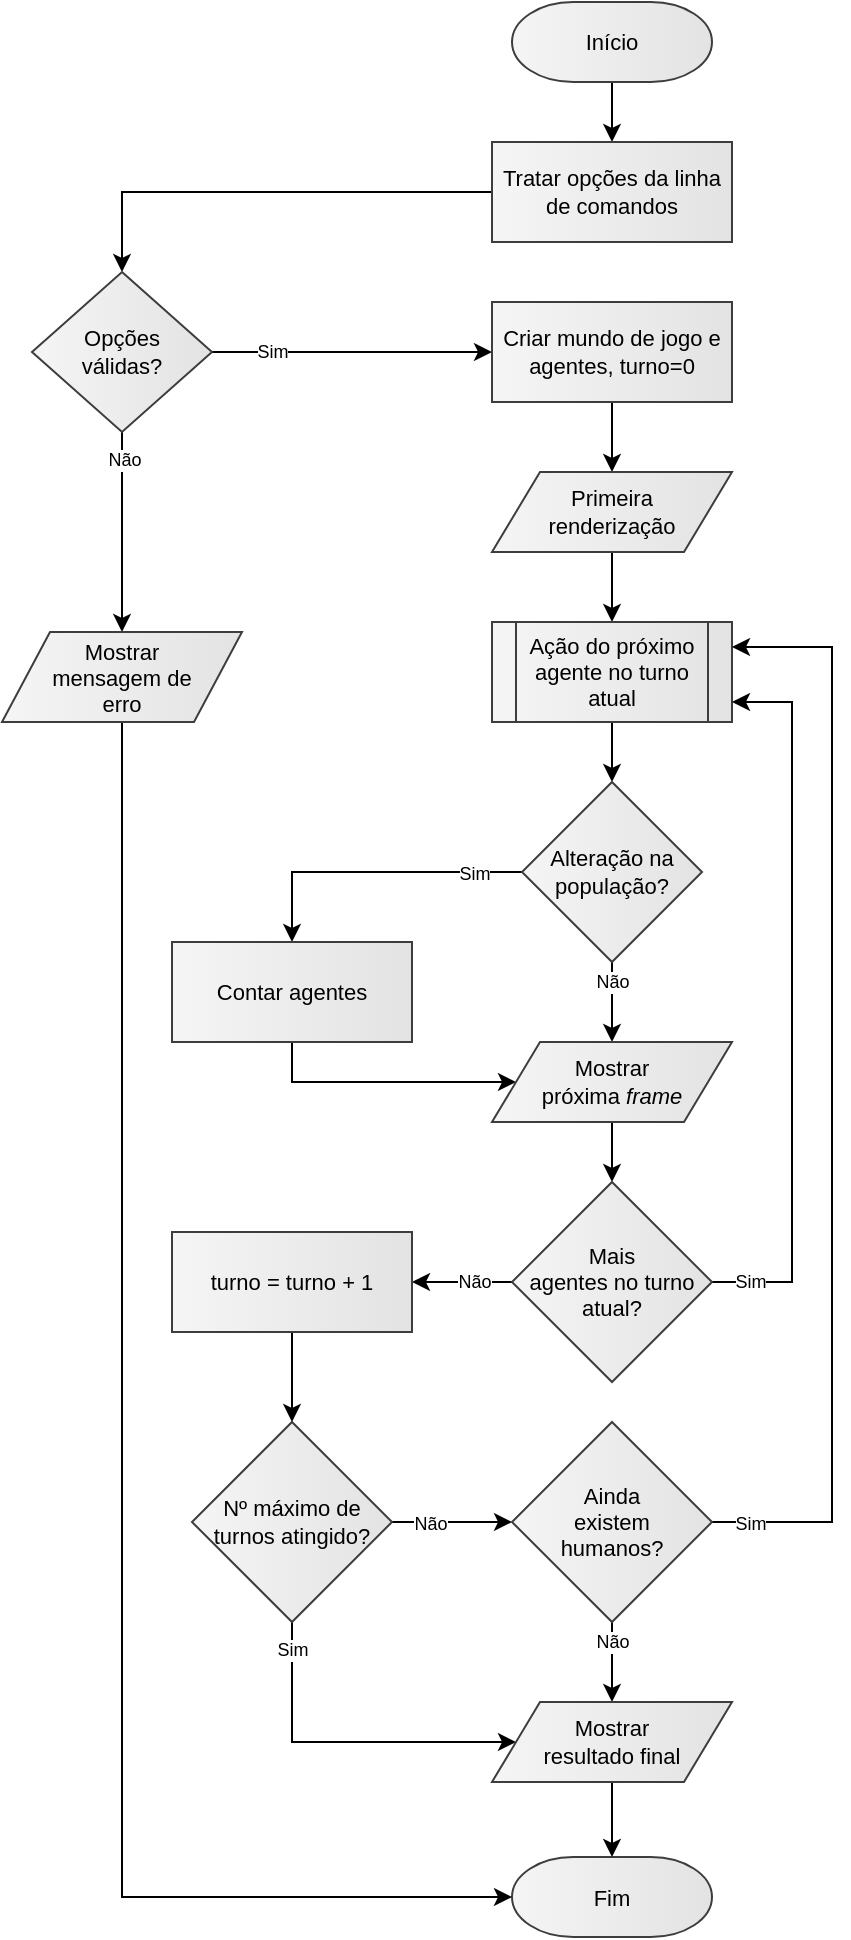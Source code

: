<mxfile version="11.2.1" type="device" pages="1"><diagram id="GH5Ox7zEfGl5Hxx5zDjO" name="Page-1"><mxGraphModel dx="1136" dy="583" grid="1" gridSize="10" guides="1" tooltips="1" connect="1" arrows="1" fold="1" page="1" pageScale="1" pageWidth="827" pageHeight="1169" math="0" shadow="0"><root><mxCell id="0"/><mxCell id="1" parent="0"/><mxCell id="vKBYrncKr73AeS72Ejnm-9" style="edgeStyle=orthogonalEdgeStyle;rounded=0;orthogonalLoop=1;jettySize=auto;html=1;entryX=0.5;entryY=0;entryDx=0;entryDy=0;" edge="1" parent="1" source="vKBYrncKr73AeS72Ejnm-1" target="vKBYrncKr73AeS72Ejnm-5"><mxGeometry relative="1" as="geometry"/></mxCell><mxCell id="vKBYrncKr73AeS72Ejnm-1" value="Início" style="strokeWidth=1;html=1;shape=mxgraph.flowchart.terminator;whiteSpace=wrap;fillColor=#f5f5f5;strokeColor=#3D3D3D;gradientColor=#E3E3E3;gradientDirection=east;shadow=0;fontStyle=0;fontFamily=Helvetica;fontSize=11;" vertex="1" parent="1"><mxGeometry x="290" y="80" width="100" height="40" as="geometry"/></mxCell><mxCell id="vKBYrncKr73AeS72Ejnm-2" value="Fim" style="strokeWidth=1;html=1;shape=mxgraph.flowchart.terminator;whiteSpace=wrap;fillColor=#f5f5f5;strokeColor=#3D3D3D;gradientColor=#E3E3E3;gradientDirection=east;shadow=0;fontStyle=0;fontFamily=Helvetica;fontSize=11;" vertex="1" parent="1"><mxGeometry x="290" y="1007.5" width="100" height="40" as="geometry"/></mxCell><mxCell id="vKBYrncKr73AeS72Ejnm-11" style="edgeStyle=orthogonalEdgeStyle;rounded=0;orthogonalLoop=1;jettySize=auto;html=1;exitX=0;exitY=0.5;exitDx=0;exitDy=0;entryX=0.5;entryY=0;entryDx=0;entryDy=0;entryPerimeter=0;" edge="1" parent="1" source="vKBYrncKr73AeS72Ejnm-5" target="vKBYrncKr73AeS72Ejnm-6"><mxGeometry relative="1" as="geometry"/></mxCell><mxCell id="vKBYrncKr73AeS72Ejnm-5" value="&lt;span style=&quot;white-space: normal; font-size: 11px;&quot;&gt;Tratar opções da linha de comandos&lt;/span&gt;" style="rounded=0;whiteSpace=wrap;html=1;strokeWidth=1;fillColor=#f5f5f5;strokeColor=#3D3D3D;gradientColor=#E3E3E3;gradientDirection=east;shadow=0;fontStyle=0;fontFamily=Helvetica;fontSize=11;" vertex="1" parent="1"><mxGeometry x="280" y="150" width="120" height="50" as="geometry"/></mxCell><mxCell id="vKBYrncKr73AeS72Ejnm-16" style="edgeStyle=orthogonalEdgeStyle;rounded=0;orthogonalLoop=1;jettySize=auto;html=1;exitX=1;exitY=0.5;exitDx=0;exitDy=0;exitPerimeter=0;entryX=0;entryY=0.5;entryDx=0;entryDy=0;" edge="1" parent="1" source="vKBYrncKr73AeS72Ejnm-6" target="vKBYrncKr73AeS72Ejnm-12"><mxGeometry relative="1" as="geometry"/></mxCell><mxCell id="vKBYrncKr73AeS72Ejnm-17" value="Sim" style="text;html=1;resizable=0;points=[];align=center;verticalAlign=middle;labelBackgroundColor=#ffffff;fontSize=9;" vertex="1" connectable="0" parent="vKBYrncKr73AeS72Ejnm-16"><mxGeometry x="-0.3" y="-2" relative="1" as="geometry"><mxPoint x="-19" y="-2" as="offset"/></mxGeometry></mxCell><mxCell id="vKBYrncKr73AeS72Ejnm-69" style="edgeStyle=orthogonalEdgeStyle;rounded=0;orthogonalLoop=1;jettySize=auto;html=1;exitX=0.5;exitY=1;exitDx=0;exitDy=0;exitPerimeter=0;entryX=0.5;entryY=0;entryDx=0;entryDy=0;" edge="1" parent="1" source="vKBYrncKr73AeS72Ejnm-6" target="vKBYrncKr73AeS72Ejnm-68"><mxGeometry relative="1" as="geometry"/></mxCell><mxCell id="vKBYrncKr73AeS72Ejnm-70" value="Não" style="text;html=1;resizable=0;points=[];align=center;verticalAlign=middle;labelBackgroundColor=#ffffff;fontSize=9;" vertex="1" connectable="0" parent="vKBYrncKr73AeS72Ejnm-69"><mxGeometry x="-0.717" y="1" relative="1" as="geometry"><mxPoint as="offset"/></mxGeometry></mxCell><mxCell id="vKBYrncKr73AeS72Ejnm-6" value="Opções&lt;br style=&quot;font-size: 11px;&quot;&gt;válidas?" style="strokeWidth=1;html=1;shape=mxgraph.flowchart.decision;whiteSpace=wrap;fillColor=#f5f5f5;strokeColor=#3D3D3D;gradientColor=#E3E3E3;gradientDirection=east;shadow=0;fontStyle=0;fontFamily=Helvetica;fontSize=11;" vertex="1" parent="1"><mxGeometry x="50" y="215" width="90" height="80" as="geometry"/></mxCell><mxCell id="vKBYrncKr73AeS72Ejnm-15" style="edgeStyle=orthogonalEdgeStyle;rounded=0;orthogonalLoop=1;jettySize=auto;html=1;exitX=0.5;exitY=1;exitDx=0;exitDy=0;entryX=0.5;entryY=0;entryDx=0;entryDy=0;" edge="1" parent="1" source="vKBYrncKr73AeS72Ejnm-12" target="vKBYrncKr73AeS72Ejnm-39"><mxGeometry relative="1" as="geometry"><mxPoint x="339.857" y="310" as="targetPoint"/></mxGeometry></mxCell><mxCell id="vKBYrncKr73AeS72Ejnm-12" value="&lt;span style=&quot;white-space: normal; font-size: 11px;&quot;&gt;Criar mundo de jogo e agentes, turno=0&lt;/span&gt;" style="rounded=0;whiteSpace=wrap;html=1;strokeWidth=1;fillColor=#f5f5f5;strokeColor=#3D3D3D;gradientColor=#E3E3E3;gradientDirection=east;shadow=0;fontStyle=0;fontFamily=Helvetica;fontSize=11;" vertex="1" parent="1"><mxGeometry x="280" y="230" width="120" height="50" as="geometry"/></mxCell><mxCell id="vKBYrncKr73AeS72Ejnm-21" style="edgeStyle=orthogonalEdgeStyle;rounded=0;orthogonalLoop=1;jettySize=auto;html=1;exitX=0.5;exitY=1;exitDx=0;exitDy=0;entryX=0.5;entryY=0;entryDx=0;entryDy=0;" edge="1" parent="1" source="vKBYrncKr73AeS72Ejnm-39" target="vKBYrncKr73AeS72Ejnm-20"><mxGeometry relative="1" as="geometry"><mxPoint x="339.857" y="359.857" as="sourcePoint"/></mxGeometry></mxCell><mxCell id="vKBYrncKr73AeS72Ejnm-30" style="edgeStyle=orthogonalEdgeStyle;rounded=0;orthogonalLoop=1;jettySize=auto;html=1;exitX=0.5;exitY=1;exitDx=0;exitDy=0;entryX=0.5;entryY=0;entryDx=0;entryDy=0;entryPerimeter=0;" edge="1" parent="1" source="vKBYrncKr73AeS72Ejnm-36" target="vKBYrncKr73AeS72Ejnm-29"><mxGeometry relative="1" as="geometry"><mxPoint x="340" y="649.724" as="sourcePoint"/></mxGeometry></mxCell><mxCell id="vKBYrncKr73AeS72Ejnm-23" style="edgeStyle=orthogonalEdgeStyle;rounded=0;orthogonalLoop=1;jettySize=auto;html=1;exitX=0.5;exitY=1;exitDx=0;exitDy=0;entryX=0.5;entryY=0;entryDx=0;entryDy=0;entryPerimeter=0;" edge="1" parent="1" source="vKBYrncKr73AeS72Ejnm-20" target="vKBYrncKr73AeS72Ejnm-22"><mxGeometry relative="1" as="geometry"/></mxCell><mxCell id="vKBYrncKr73AeS72Ejnm-20" value="Ação do próximo agente no turno atual" style="shape=process;whiteSpace=wrap;html=1;backgroundOutline=1;strokeWidth=1;fillColor=#f5f5f5;strokeColor=#3D3D3D;gradientColor=#E3E3E3;gradientDirection=east;shadow=0;fontStyle=0;fontFamily=Helvetica;fontSize=11;" vertex="1" parent="1"><mxGeometry x="280" y="390" width="120" height="50" as="geometry"/></mxCell><mxCell id="vKBYrncKr73AeS72Ejnm-24" value="Não" style="edgeStyle=orthogonalEdgeStyle;rounded=0;orthogonalLoop=1;jettySize=auto;html=1;exitX=0.5;exitY=1;exitDx=0;exitDy=0;exitPerimeter=0;entryX=0.5;entryY=0;entryDx=0;entryDy=0;fontSize=9;" edge="1" parent="1" source="vKBYrncKr73AeS72Ejnm-22" target="vKBYrncKr73AeS72Ejnm-36"><mxGeometry x="-0.501" relative="1" as="geometry"><mxPoint x="340" y="600" as="targetPoint"/><mxPoint as="offset"/></mxGeometry></mxCell><mxCell id="vKBYrncKr73AeS72Ejnm-26" style="edgeStyle=orthogonalEdgeStyle;rounded=0;orthogonalLoop=1;jettySize=auto;html=1;exitX=0;exitY=0.5;exitDx=0;exitDy=0;exitPerimeter=0;entryX=0.5;entryY=0;entryDx=0;entryDy=0;" edge="1" parent="1" source="vKBYrncKr73AeS72Ejnm-22" target="vKBYrncKr73AeS72Ejnm-25"><mxGeometry relative="1" as="geometry"/></mxCell><mxCell id="vKBYrncKr73AeS72Ejnm-28" value="Sim" style="text;html=1;resizable=0;points=[];align=center;verticalAlign=middle;labelBackgroundColor=#ffffff;fontSize=9;" vertex="1" connectable="0" parent="vKBYrncKr73AeS72Ejnm-26"><mxGeometry x="-0.681" y="1" relative="1" as="geometry"><mxPoint as="offset"/></mxGeometry></mxCell><mxCell id="vKBYrncKr73AeS72Ejnm-22" value="Alteração na população?" style="strokeWidth=1;html=1;shape=mxgraph.flowchart.decision;whiteSpace=wrap;fillColor=#f5f5f5;strokeColor=#3D3D3D;gradientColor=#E3E3E3;gradientDirection=east;shadow=0;fontStyle=0;fontFamily=Helvetica;fontSize=11;" vertex="1" parent="1"><mxGeometry x="295" y="470" width="90" height="90" as="geometry"/></mxCell><mxCell id="vKBYrncKr73AeS72Ejnm-27" style="edgeStyle=orthogonalEdgeStyle;rounded=0;orthogonalLoop=1;jettySize=auto;html=1;exitX=0.5;exitY=1;exitDx=0;exitDy=0;entryX=0;entryY=0.5;entryDx=0;entryDy=0;" edge="1" parent="1" source="vKBYrncKr73AeS72Ejnm-25" target="vKBYrncKr73AeS72Ejnm-36"><mxGeometry relative="1" as="geometry"><mxPoint x="280" y="624.897" as="targetPoint"/></mxGeometry></mxCell><mxCell id="vKBYrncKr73AeS72Ejnm-25" value="&lt;span style=&quot;white-space: normal; font-size: 11px;&quot;&gt;Contar agentes&lt;br style=&quot;font-size: 11px;&quot;&gt;&lt;/span&gt;" style="rounded=0;whiteSpace=wrap;html=1;strokeWidth=1;fillColor=#f5f5f5;strokeColor=#3D3D3D;gradientColor=#E3E3E3;gradientDirection=east;shadow=0;fontStyle=0;fontFamily=Helvetica;fontSize=11;" vertex="1" parent="1"><mxGeometry x="120" y="550" width="120" height="50" as="geometry"/></mxCell><mxCell id="vKBYrncKr73AeS72Ejnm-31" style="edgeStyle=orthogonalEdgeStyle;rounded=0;orthogonalLoop=1;jettySize=auto;html=1;exitX=1;exitY=0.5;exitDx=0;exitDy=0;exitPerimeter=0;" edge="1" parent="1" source="vKBYrncKr73AeS72Ejnm-29"><mxGeometry relative="1" as="geometry"><mxPoint x="400" y="430" as="targetPoint"/><Array as="points"><mxPoint x="430" y="720"/><mxPoint x="430" y="430"/><mxPoint x="400" y="430"/></Array></mxGeometry></mxCell><mxCell id="vKBYrncKr73AeS72Ejnm-32" value="Sim" style="text;html=1;resizable=0;points=[];align=center;verticalAlign=middle;labelBackgroundColor=#ffffff;fontSize=9;" vertex="1" connectable="0" parent="vKBYrncKr73AeS72Ejnm-31"><mxGeometry x="-0.792" y="24" relative="1" as="geometry"><mxPoint x="-19" y="24" as="offset"/></mxGeometry></mxCell><mxCell id="vKBYrncKr73AeS72Ejnm-58" style="edgeStyle=orthogonalEdgeStyle;rounded=0;orthogonalLoop=1;jettySize=auto;html=1;exitX=0;exitY=0.5;exitDx=0;exitDy=0;exitPerimeter=0;entryX=1;entryY=0.5;entryDx=0;entryDy=0;" edge="1" parent="1" source="vKBYrncKr73AeS72Ejnm-29" target="vKBYrncKr73AeS72Ejnm-40"><mxGeometry relative="1" as="geometry"/></mxCell><mxCell id="vKBYrncKr73AeS72Ejnm-59" value="Não" style="text;html=1;resizable=0;points=[];align=center;verticalAlign=middle;labelBackgroundColor=#ffffff;fontSize=9;" vertex="1" connectable="0" parent="vKBYrncKr73AeS72Ejnm-58"><mxGeometry x="-0.222" relative="1" as="geometry"><mxPoint as="offset"/></mxGeometry></mxCell><mxCell id="vKBYrncKr73AeS72Ejnm-29" value="Mais&lt;br style=&quot;font-size: 11px;&quot;&gt;agentes no turno atual?" style="strokeWidth=1;html=1;shape=mxgraph.flowchart.decision;whiteSpace=wrap;fillColor=#f5f5f5;strokeColor=#3D3D3D;gradientColor=#E3E3E3;gradientDirection=east;shadow=0;fontStyle=0;fontFamily=Helvetica;fontSize=11;" vertex="1" parent="1"><mxGeometry x="290" y="670" width="100" height="100" as="geometry"/></mxCell><mxCell id="vKBYrncKr73AeS72Ejnm-54" style="edgeStyle=orthogonalEdgeStyle;rounded=0;orthogonalLoop=1;jettySize=auto;html=1;exitX=0.5;exitY=1;exitDx=0;exitDy=0;entryX=0.5;entryY=0;entryDx=0;entryDy=0;entryPerimeter=0;" edge="1" parent="1" source="vKBYrncKr73AeS72Ejnm-55" target="vKBYrncKr73AeS72Ejnm-2"><mxGeometry relative="1" as="geometry"><mxPoint x="339.833" y="977.833" as="sourcePoint"/></mxGeometry></mxCell><mxCell id="vKBYrncKr73AeS72Ejnm-61" style="edgeStyle=orthogonalEdgeStyle;rounded=0;orthogonalLoop=1;jettySize=auto;html=1;exitX=1;exitY=0.5;exitDx=0;exitDy=0;exitPerimeter=0;entryX=0;entryY=0.5;entryDx=0;entryDy=0;entryPerimeter=0;" edge="1" parent="1" source="vKBYrncKr73AeS72Ejnm-34" target="vKBYrncKr73AeS72Ejnm-45"><mxGeometry relative="1" as="geometry"/></mxCell><mxCell id="vKBYrncKr73AeS72Ejnm-62" value="Não" style="text;html=1;resizable=0;points=[];align=center;verticalAlign=middle;labelBackgroundColor=#ffffff;fontSize=9;" vertex="1" connectable="0" parent="vKBYrncKr73AeS72Ejnm-61"><mxGeometry x="-0.378" y="-1" relative="1" as="geometry"><mxPoint as="offset"/></mxGeometry></mxCell><mxCell id="vKBYrncKr73AeS72Ejnm-63" style="edgeStyle=orthogonalEdgeStyle;rounded=0;orthogonalLoop=1;jettySize=auto;html=1;exitX=0.5;exitY=1;exitDx=0;exitDy=0;exitPerimeter=0;entryX=0;entryY=0.5;entryDx=0;entryDy=0;" edge="1" parent="1" source="vKBYrncKr73AeS72Ejnm-34" target="vKBYrncKr73AeS72Ejnm-55"><mxGeometry relative="1" as="geometry"><Array as="points"><mxPoint x="180" y="950"/></Array></mxGeometry></mxCell><mxCell id="vKBYrncKr73AeS72Ejnm-64" value="Sim" style="text;html=1;resizable=0;points=[];align=center;verticalAlign=middle;labelBackgroundColor=#ffffff;fontSize=9;" vertex="1" connectable="0" parent="vKBYrncKr73AeS72Ejnm-63"><mxGeometry x="-0.836" relative="1" as="geometry"><mxPoint as="offset"/></mxGeometry></mxCell><mxCell id="vKBYrncKr73AeS72Ejnm-34" value="Nº máximo de turnos atingido?" style="strokeWidth=1;html=1;shape=mxgraph.flowchart.decision;whiteSpace=wrap;fillColor=#f5f5f5;strokeColor=#3D3D3D;gradientColor=#E3E3E3;gradientDirection=east;shadow=0;fontStyle=0;fontFamily=Helvetica;fontSize=11;" vertex="1" parent="1"><mxGeometry x="130" y="790" width="100" height="100" as="geometry"/></mxCell><mxCell id="vKBYrncKr73AeS72Ejnm-36" value="&lt;span style=&quot;white-space: normal ; font-size: 11px&quot;&gt;Mostrar&lt;br&gt;próxima&amp;nbsp;&lt;/span&gt;&lt;i style=&quot;white-space: normal ; font-size: 11px&quot;&gt;frame&lt;/i&gt;" style="shape=parallelogram;perimeter=parallelogramPerimeter;whiteSpace=wrap;html=1;strokeWidth=1;fillColor=#f5f5f5;strokeColor=#3D3D3D;gradientColor=#E3E3E3;gradientDirection=east;shadow=0;fontStyle=0;fontFamily=Helvetica;fontSize=11;" vertex="1" parent="1"><mxGeometry x="280" y="600" width="120" height="40" as="geometry"/></mxCell><mxCell id="vKBYrncKr73AeS72Ejnm-39" value="Primeira&lt;br style=&quot;font-size: 11px;&quot;&gt;renderização" style="shape=parallelogram;perimeter=parallelogramPerimeter;whiteSpace=wrap;html=1;strokeWidth=1;fillColor=#f5f5f5;strokeColor=#3D3D3D;gradientColor=#E3E3E3;gradientDirection=east;shadow=0;fontStyle=0;fontFamily=Helvetica;fontSize=11;" vertex="1" parent="1"><mxGeometry x="280" y="315" width="120" height="40" as="geometry"/></mxCell><mxCell id="vKBYrncKr73AeS72Ejnm-60" style="edgeStyle=orthogonalEdgeStyle;rounded=0;orthogonalLoop=1;jettySize=auto;html=1;exitX=0.5;exitY=1;exitDx=0;exitDy=0;" edge="1" parent="1" source="vKBYrncKr73AeS72Ejnm-40" target="vKBYrncKr73AeS72Ejnm-34"><mxGeometry relative="1" as="geometry"/></mxCell><mxCell id="vKBYrncKr73AeS72Ejnm-40" value="&lt;span style=&quot;white-space: normal; font-size: 11px;&quot;&gt;turno = turno + 1&lt;br style=&quot;font-size: 11px;&quot;&gt;&lt;/span&gt;" style="rounded=0;whiteSpace=wrap;html=1;strokeWidth=1;fillColor=#f5f5f5;strokeColor=#3D3D3D;gradientColor=#E3E3E3;gradientDirection=east;shadow=0;fontStyle=0;fontFamily=Helvetica;fontSize=11;" vertex="1" parent="1"><mxGeometry x="120" y="695" width="120" height="50" as="geometry"/></mxCell><mxCell id="vKBYrncKr73AeS72Ejnm-65" value="Não" style="edgeStyle=orthogonalEdgeStyle;rounded=0;orthogonalLoop=1;jettySize=auto;html=1;exitX=0.5;exitY=1;exitDx=0;exitDy=0;exitPerimeter=0;fontSize=9;" edge="1" parent="1" source="vKBYrncKr73AeS72Ejnm-45" target="vKBYrncKr73AeS72Ejnm-55"><mxGeometry x="0.001" y="-10" relative="1" as="geometry"><mxPoint x="10" y="-10" as="offset"/></mxGeometry></mxCell><mxCell id="vKBYrncKr73AeS72Ejnm-66" style="edgeStyle=orthogonalEdgeStyle;rounded=0;orthogonalLoop=1;jettySize=auto;html=1;exitX=1;exitY=0.5;exitDx=0;exitDy=0;exitPerimeter=0;entryX=1;entryY=0.25;entryDx=0;entryDy=0;" edge="1" parent="1" source="vKBYrncKr73AeS72Ejnm-45" target="vKBYrncKr73AeS72Ejnm-20"><mxGeometry relative="1" as="geometry"><Array as="points"><mxPoint x="450" y="840"/><mxPoint x="450" y="403"/></Array></mxGeometry></mxCell><mxCell id="vKBYrncKr73AeS72Ejnm-67" value="Sim" style="text;html=1;resizable=0;points=[];align=center;verticalAlign=middle;labelBackgroundColor=#ffffff;fontSize=9;" vertex="1" connectable="0" parent="vKBYrncKr73AeS72Ejnm-66"><mxGeometry x="-0.932" y="-1" relative="1" as="geometry"><mxPoint as="offset"/></mxGeometry></mxCell><mxCell id="vKBYrncKr73AeS72Ejnm-45" value="Ainda&lt;br style=&quot;font-size: 11px;&quot;&gt;existem&lt;br style=&quot;font-size: 11px;&quot;&gt;humanos?" style="strokeWidth=1;html=1;shape=mxgraph.flowchart.decision;whiteSpace=wrap;fillColor=#f5f5f5;strokeColor=#3D3D3D;gradientColor=#E3E3E3;gradientDirection=east;shadow=0;fontStyle=0;fontFamily=Helvetica;fontSize=11;" vertex="1" parent="1"><mxGeometry x="290" y="790" width="100" height="100" as="geometry"/></mxCell><mxCell id="vKBYrncKr73AeS72Ejnm-55" value="Mostrar&lt;br style=&quot;font-size: 11px;&quot;&gt;resultado final" style="shape=parallelogram;perimeter=parallelogramPerimeter;whiteSpace=wrap;html=1;strokeWidth=1;fillColor=#f5f5f5;strokeColor=#3D3D3D;gradientColor=#E3E3E3;gradientDirection=east;shadow=0;fontStyle=0;fontFamily=Helvetica;fontSize=11;" vertex="1" parent="1"><mxGeometry x="280" y="930" width="120" height="40" as="geometry"/></mxCell><mxCell id="vKBYrncKr73AeS72Ejnm-71" style="edgeStyle=orthogonalEdgeStyle;rounded=0;orthogonalLoop=1;jettySize=auto;html=1;exitX=0.5;exitY=1;exitDx=0;exitDy=0;entryX=0;entryY=0.5;entryDx=0;entryDy=0;entryPerimeter=0;" edge="1" parent="1" source="vKBYrncKr73AeS72Ejnm-68" target="vKBYrncKr73AeS72Ejnm-2"><mxGeometry relative="1" as="geometry"/></mxCell><mxCell id="vKBYrncKr73AeS72Ejnm-68" value="Mostrar&lt;br style=&quot;font-size: 11px;&quot;&gt;mensagem de&lt;br style=&quot;font-size: 11px;&quot;&gt;erro" style="shape=parallelogram;perimeter=parallelogramPerimeter;whiteSpace=wrap;html=1;strokeWidth=1;fillColor=#f5f5f5;strokeColor=#3D3D3D;gradientColor=#E3E3E3;gradientDirection=east;shadow=0;fontStyle=0;fontFamily=Helvetica;fontSize=11;" vertex="1" parent="1"><mxGeometry x="35" y="395" width="120" height="45" as="geometry"/></mxCell></root></mxGraphModel></diagram></mxfile>